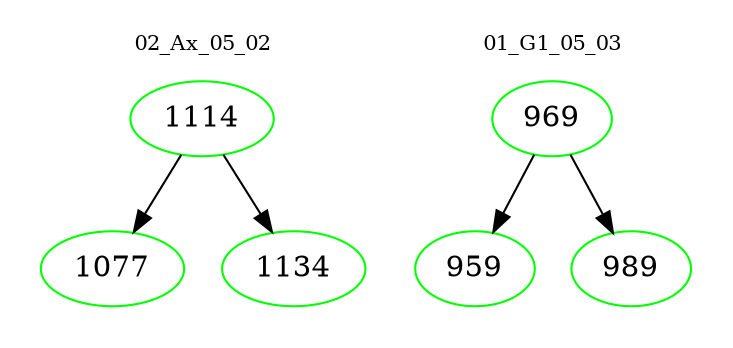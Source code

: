 digraph{
subgraph cluster_0 {
color = white
label = "02_Ax_05_02";
fontsize=10;
T0_1114 [label="1114", color="green"]
T0_1114 -> T0_1077 [color="black"]
T0_1077 [label="1077", color="green"]
T0_1114 -> T0_1134 [color="black"]
T0_1134 [label="1134", color="green"]
}
subgraph cluster_1 {
color = white
label = "01_G1_05_03";
fontsize=10;
T1_969 [label="969", color="green"]
T1_969 -> T1_959 [color="black"]
T1_959 [label="959", color="green"]
T1_969 -> T1_989 [color="black"]
T1_989 [label="989", color="green"]
}
}
